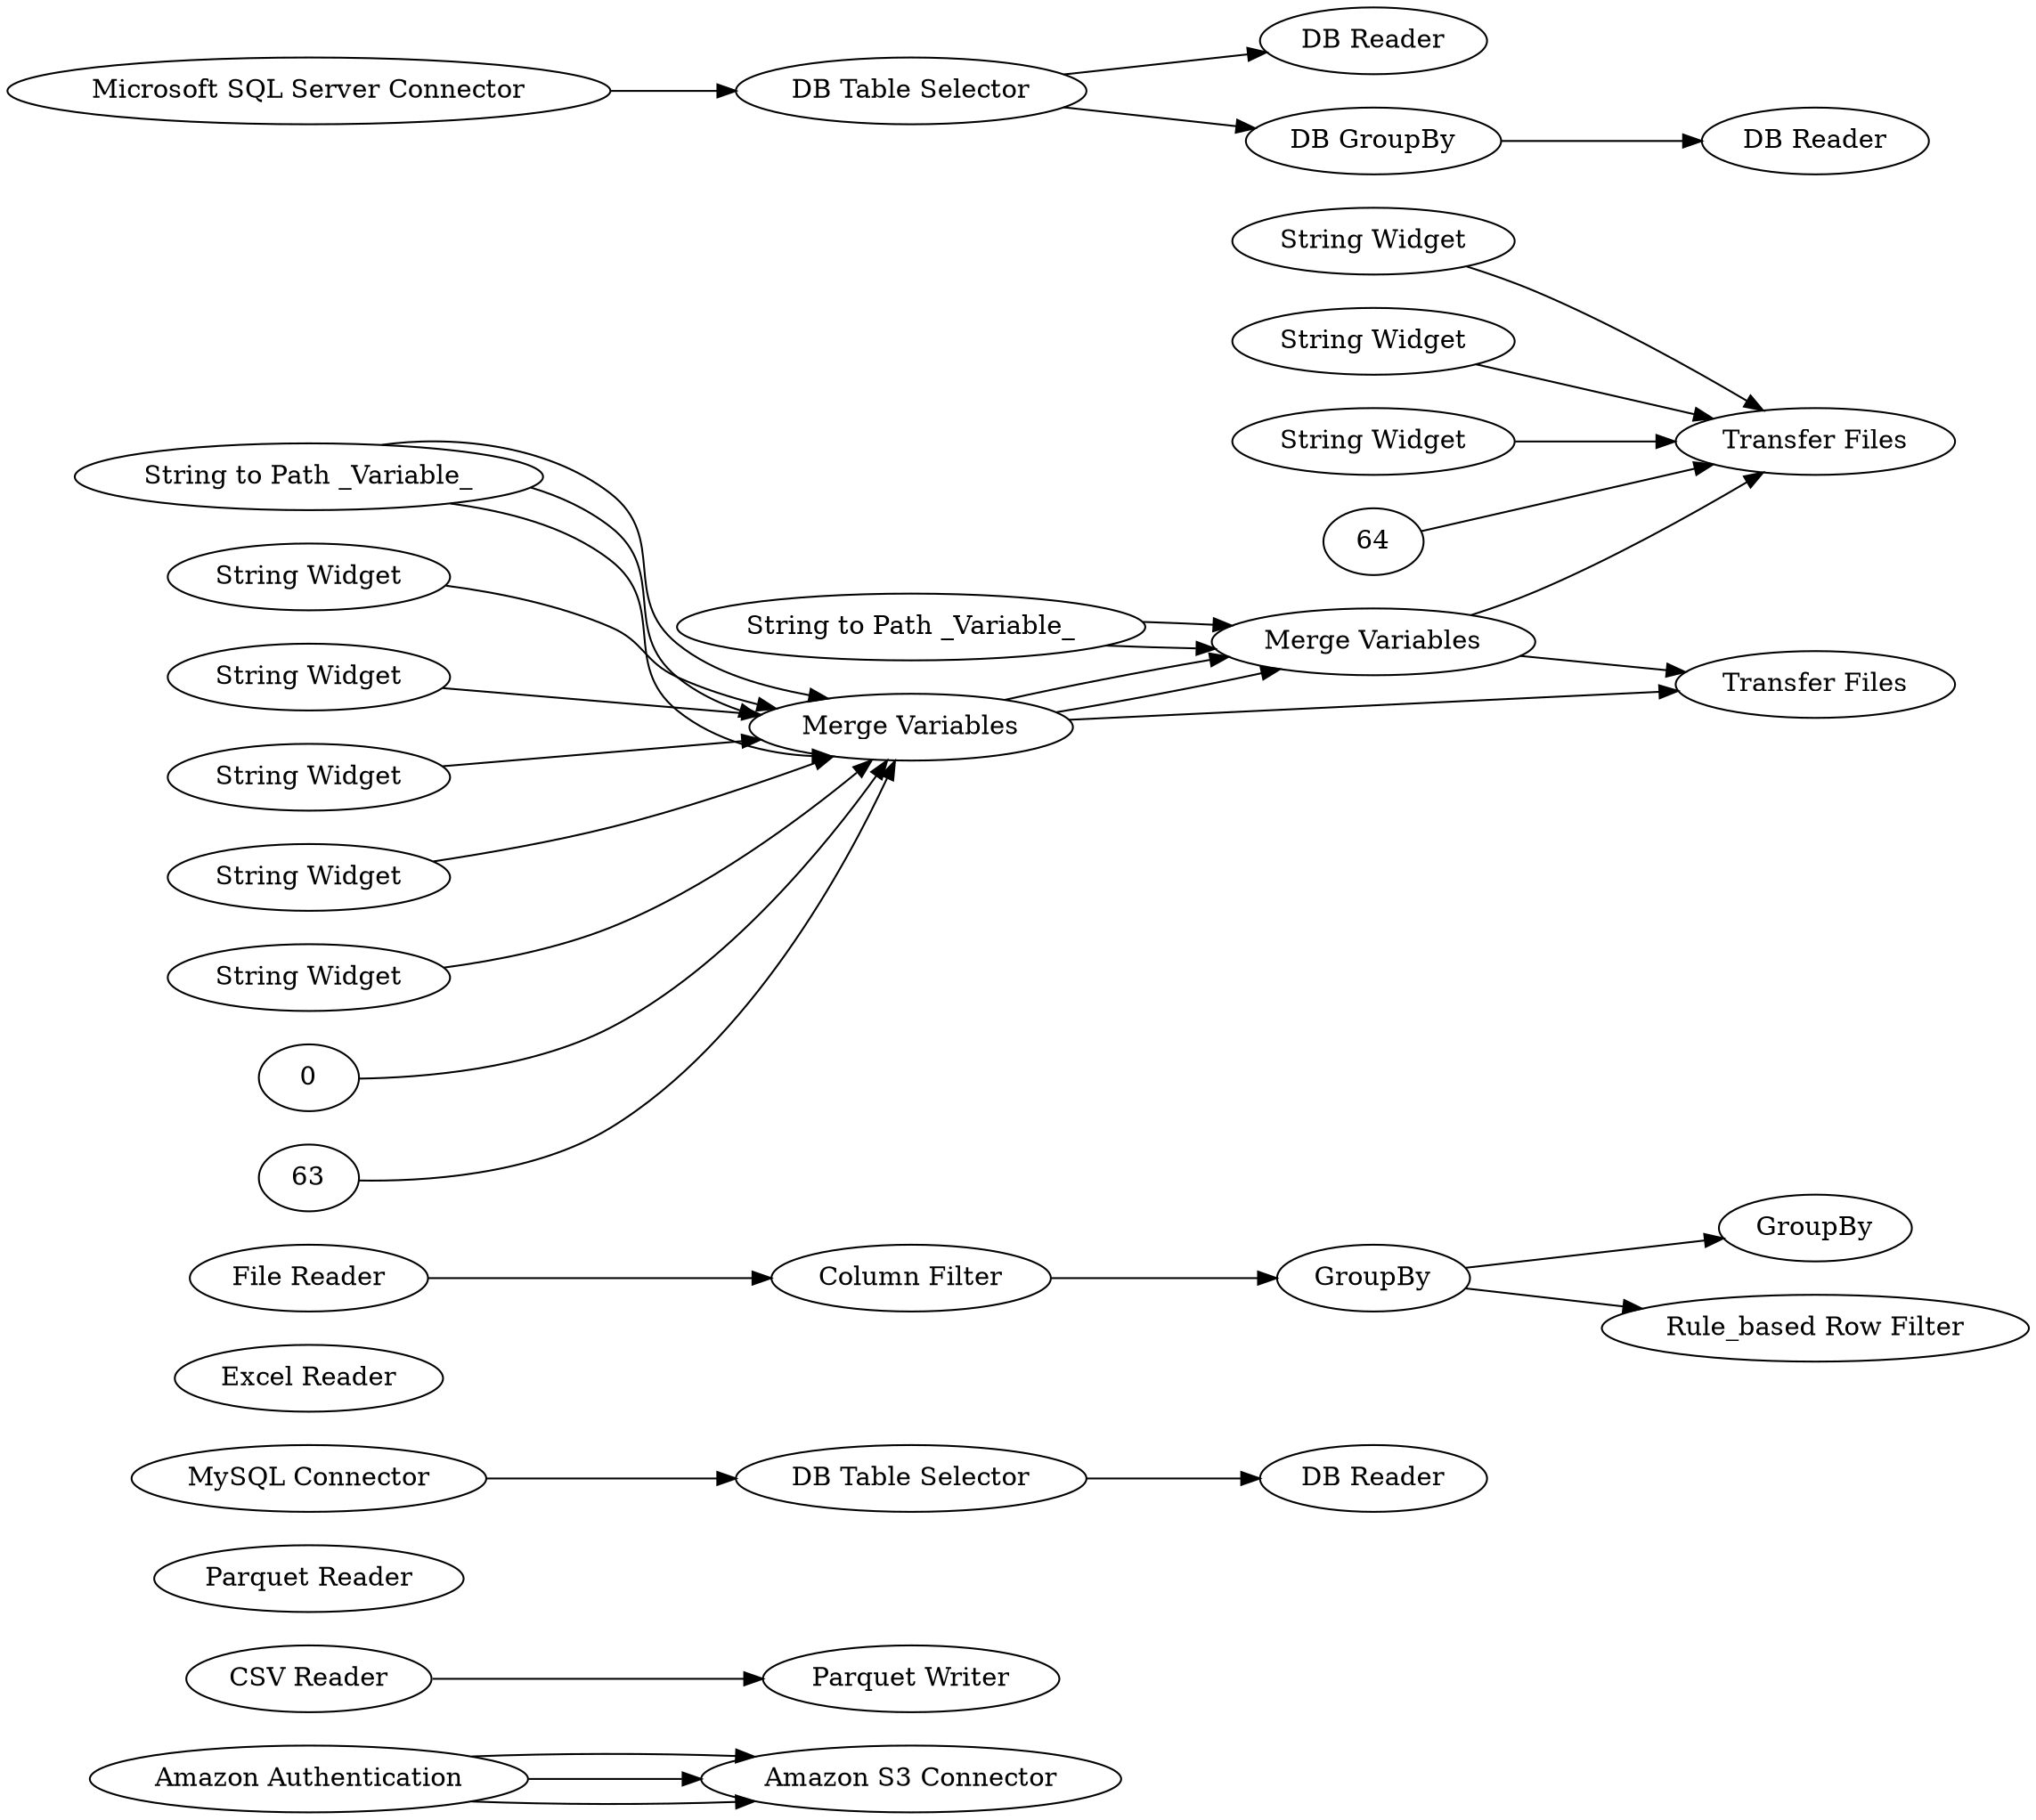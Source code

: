 digraph {
	1 [label="Amazon S3 Connector"]
	2 [label="Amazon Authentication"]
	10 [label="CSV Reader"]
	11 [label="Parquet Writer"]
	12 [label="Parquet Reader"]
	13 [label="MySQL Connector"]
	14 [label="DB Table Selector"]
	16 [label="Excel Reader"]
	17 [label="Column Filter"]
	18 [label="File Reader"]
	19 [label=GroupBy]
	20 [label=GroupBy]
	22 [label="Rule_based Row Filter"]
	45 [label="Transfer Files"]
	46 [label="String to Path _Variable_"]
	48 [label="Merge Variables"]
	26 [label="String Widget"]
	27 [label="String Widget"]
	28 [label="DB Reader"]
	29 [label="DB Table Selector"]
	30 [label="DB Reader"]
	31 [label="Microsoft SQL Server Connector"]
	32 [label="DB GroupBy"]
	33 [label="DB Reader"]
	58 [label="String Widget"]
	59 [label="String Widget"]
	60 [label="String Widget"]
	45 [label="Transfer Files"]
	46 [label="String to Path _Variable_"]
	48 [label="Merge Variables"]
	49 [label="Merge Variables"]
	50 [label="String to Path _Variable_"]
	1 [label="Amazon S3 Connector"]
	2 [label="Amazon Authentication"]
	1 [label="Amazon S3 Connector"]
	2 [label="Amazon Authentication"]
	65 [label="String Widget"]
	66 [label="String Widget"]
	67 [label="String Widget"]
	46 [label="String to Path _Variable_"]
	48 [label="Merge Variables"]
	49 [label="Merge Variables"]
	50 [label="String to Path _Variable_"]
	51 [label="Transfer Files"]
	2 -> 1
	46 -> 48
	48 -> 45
	46 -> 48
	48 -> 49
	49 -> 45
	50 -> 49
	2 -> 1
	2 -> 1
	46 -> 48
	48 -> 49
	49 -> 51
	50 -> 49
	0 -> 48
	10 -> 11
	13 -> 14
	14 -> 28
	17 -> 19
	18 -> 17
	19 -> 22
	19 -> 20
	26 -> 48
	27 -> 48
	29 -> 30
	29 -> 32
	31 -> 29
	32 -> 33
	58 -> 48
	59 -> 48
	60 -> 48
	63 -> 48
	64 -> 51
	65 -> 51
	66 -> 51
	67 -> 51
	rankdir=LR
}
